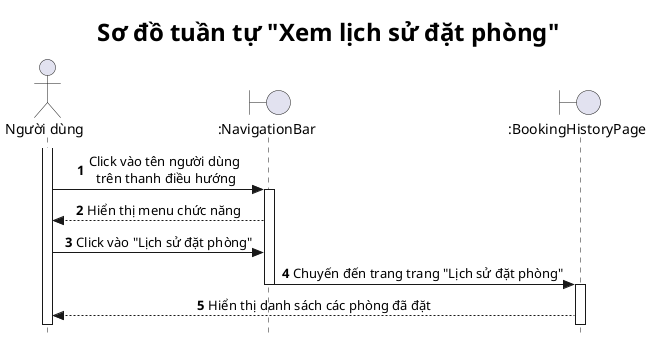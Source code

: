 @startuml

title <size: 24> Sơ đồ tuần tự "Xem lịch sử đặt phòng" </size>

skinparam style strictuml
skinparam SequenceMessageAlignment center

autonumber

actor "Người dùng" as U
boundary ":NavigationBar" as NB  
boundary ":BookingHistoryPage" as BHP

activate U
U -> NB: Click vào tên người dùng\n trên thanh điều hướng
activate NB
NB --> U: Hiển thị menu chức năng
U -> NB: Click vào "Lịch sử đặt phòng"
NB -> BHP: Chuyến đến trang trang "Lịch sử đặt phòng"
deactivate NB
activate BHP
BHP --> U: Hiển thị danh sách các phòng đã đặt

@enduml